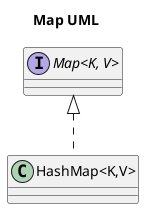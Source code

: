 @startuml

title Map UML

' 親玉
interface "Map<K, V>"

' 下っ端
class "HashMap<K,V>"

' 関係図
"Map<K, V>" <|.. "HashMap<K,V>"

@enduml